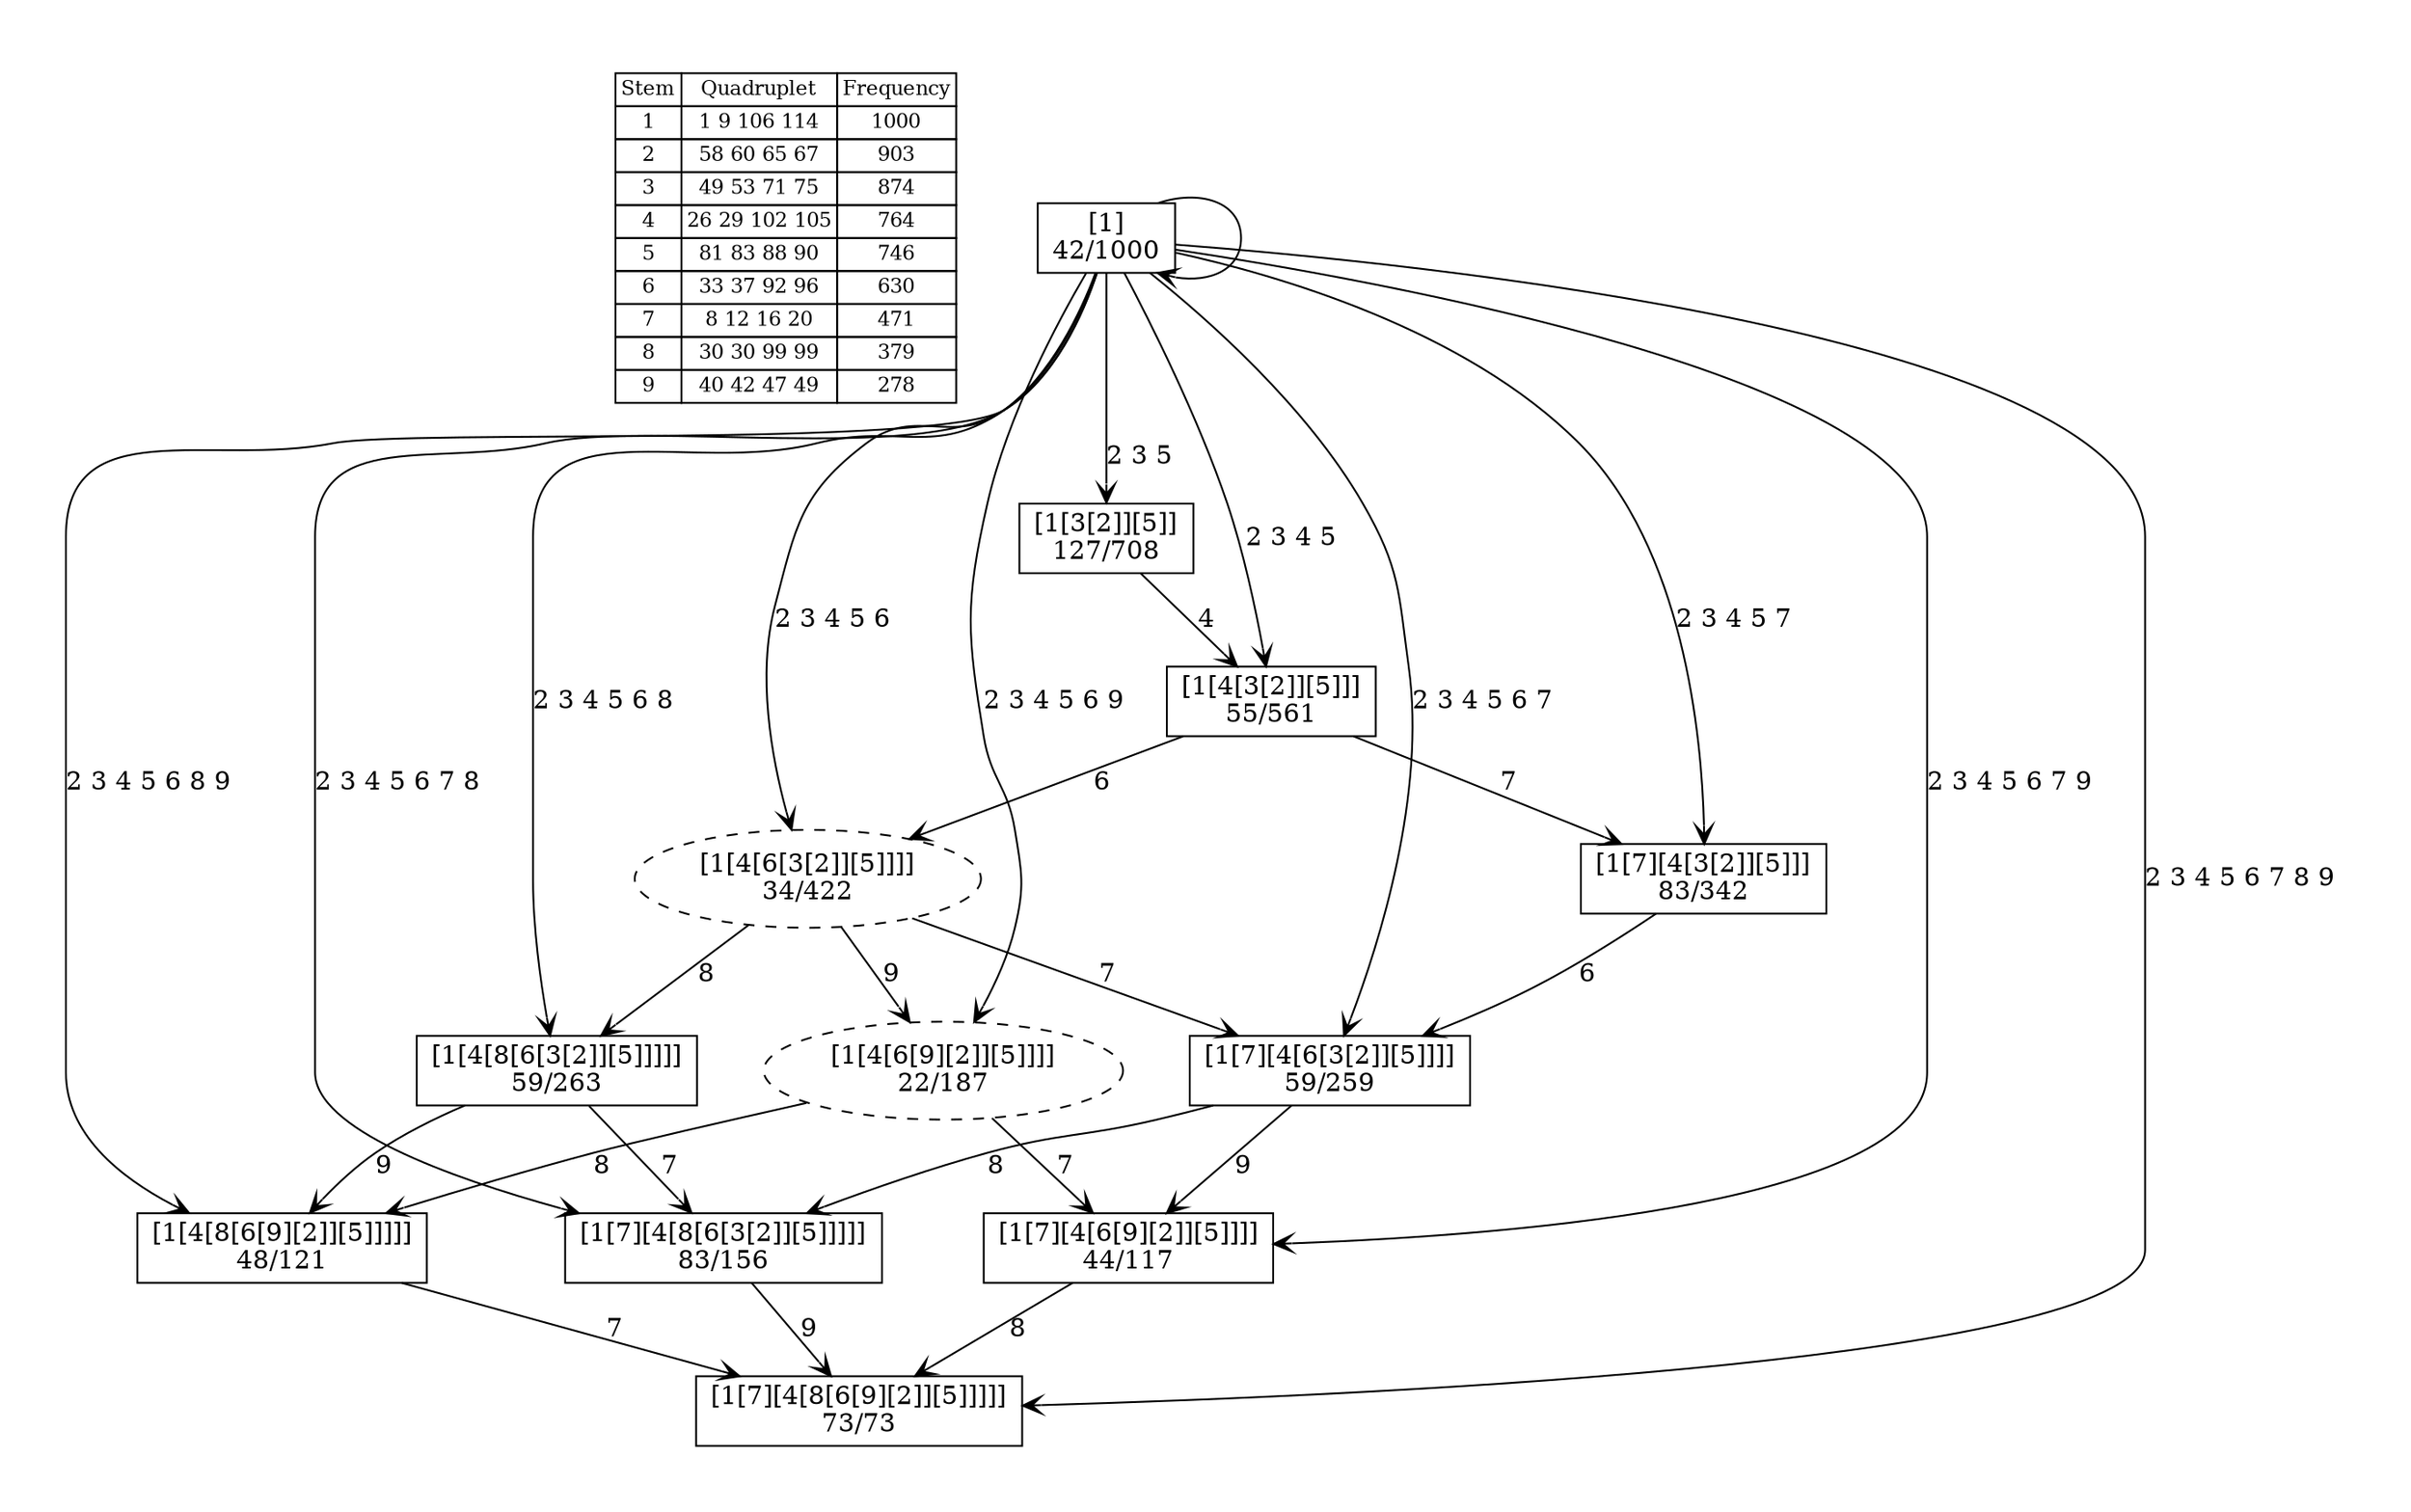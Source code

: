 digraph G {
	pad = 0.5;
	nodesep = 0.5;
"legend" [label = < <table border="0" cellborder="1" cellspacing="0"><tr><td>Stem</td><td>Quadruplet</td><td>Frequency</td></tr>
<tr><td>1</td><td>1 9 106 114</td><td>1000</td></tr>
<tr><td>2</td><td>58 60 65 67</td><td>903</td></tr>
<tr><td>3</td><td>49 53 71 75</td><td>874</td></tr>
<tr><td>4</td><td>26 29 102 105</td><td>764</td></tr>
<tr><td>5</td><td>81 83 88 90</td><td>746</td></tr>
<tr><td>6</td><td>33 37 92 96</td><td>630</td></tr>
<tr><td>7</td><td>8 12 16 20</td><td>471</td></tr>
<tr><td>8</td><td>30 30 99 99</td><td>379</td></tr>
<tr><td>9</td><td>40 42 47 49</td><td>278</td></tr>
</table>>, shape = plaintext, fontsize=11];
"1 2 3 5 " [shape = box];
"1 2 3 4 5 7 " [shape = box];
"1 2 3 4 5 6 7 8 " [shape = box];
"1 2 3 4 5 6 7 8 9 " [shape = box];
"1 2 3 4 5 6 7 " [shape = box];
"1 2 3 4 5 6 8 " [shape = box];
"1 2 3 4 5 " [shape = box];
"1 2 3 4 5 6 8 9 " [shape = box];
"1 2 3 4 5 6 7 9 " [shape = box];
"1 " [shape = box];
"1 2 3 4 5 6 " [style = dashed];
"1 2 3 4 5 6 9 " [style = dashed];
"1 2 3 5 " [label = "[1[3[2]][5]]\n127/708"];
"1 2 3 4 5 7 " [label = "[1[7][4[3[2]][5]]]\n83/342"];
"1 2 3 4 5 6 7 8 " [label = "[1[7][4[8[6[3[2]][5]]]]]\n83/156"];
"1 2 3 4 5 6 7 8 9 " [label = "[1[7][4[8[6[9][2]][5]]]]]\n73/73"];
"1 2 3 4 5 6 7 " [label = "[1[7][4[6[3[2]][5]]]]\n59/259"];
"1 2 3 4 5 6 8 " [label = "[1[4[8[6[3[2]][5]]]]]\n59/263"];
"1 2 3 4 5 " [label = "[1[4[3[2]][5]]]\n55/561"];
"1 2 3 4 5 6 8 9 " [label = "[1[4[8[6[9][2]][5]]]]]\n48/121"];
"1 2 3 4 5 6 7 9 " [label = "[1[7][4[6[9][2]][5]]]]\n44/117"];
"1 " [label = "[1]\n42/1000"];
"1 2 3 4 5 6 " [label = "[1[4[6[3[2]][5]]]]\n34/422"];
"1 2 3 4 5 6 9 " [label = "[1[4[6[9][2]][5]]]]\n22/187"];
"1 " [label = "[1]\n42/1000"];
"1 2 3 5 " -> "1 2 3 4 5 " [label = "4 ", arrowhead = vee];
"1 2 3 4 5 7 " -> "1 2 3 4 5 6 7 " [label = "6 ", arrowhead = vee];
"1 2 3 4 5 6 7 8 " -> "1 2 3 4 5 6 7 8 9 " [label = "9 ", arrowhead = vee];
"1 2 3 4 5 6 7 " -> "1 2 3 4 5 6 7 8 " [label = "8 ", arrowhead = vee];
"1 2 3 4 5 6 7 " -> "1 2 3 4 5 6 7 9 " [label = "9 ", arrowhead = vee];
"1 2 3 4 5 6 8 " -> "1 2 3 4 5 6 7 8 " [label = "7 ", arrowhead = vee];
"1 2 3 4 5 6 8 " -> "1 2 3 4 5 6 8 9 " [label = "9 ", arrowhead = vee];
"1 2 3 4 5 " -> "1 2 3 4 5 7 " [label = "7 ", arrowhead = vee];
"1 2 3 4 5 " -> "1 2 3 4 5 6 " [label = "6 ", arrowhead = vee];
"1 2 3 4 5 6 8 9 " -> "1 2 3 4 5 6 7 8 9 " [label = "7 ", arrowhead = vee];
"1 2 3 4 5 6 7 9 " -> "1 2 3 4 5 6 7 8 9 " [label = "8 ", arrowhead = vee];
"1 2 3 4 5 6 " -> "1 2 3 4 5 6 7 " [label = "7 ", arrowhead = vee];
"1 2 3 4 5 6 " -> "1 2 3 4 5 6 8 " [label = "8 ", arrowhead = vee];
"1 2 3 4 5 6 " -> "1 2 3 4 5 6 9 " [label = "9 ", arrowhead = vee];
"1 2 3 4 5 6 9 " -> "1 2 3 4 5 6 8 9 " [label = "8 ", arrowhead = vee];
"1 2 3 4 5 6 9 " -> "1 2 3 4 5 6 7 9 " [label = "7 ", arrowhead = vee];
"1 " -> "1 2 3 5 " [label = "2 3 5 ", arrowhead = vee];
"1 " -> "1 2 3 4 5 7 " [label = "2 3 4 5 7 ", arrowhead = vee];
"1 " -> "1 2 3 4 5 6 7 8 " [label = "2 3 4 5 6 7 8 ", arrowhead = vee];
"1 " -> "1 2 3 4 5 6 7 8 9 " [label = "2 3 4 5 6 7 8 9 ", arrowhead = vee];
"1 " -> "1 2 3 4 5 6 7 " [label = "2 3 4 5 6 7 ", arrowhead = vee];
"1 " -> "1 2 3 4 5 6 8 " [label = "2 3 4 5 6 8 ", arrowhead = vee];
"1 " -> "1 2 3 4 5 " [label = "2 3 4 5 ", arrowhead = vee];
"1 " -> "1 2 3 4 5 6 8 9 " [label = "2 3 4 5 6 8 9 ", arrowhead = vee];
"1 " -> "1 2 3 4 5 6 7 9 " [label = "2 3 4 5 6 7 9 ", arrowhead = vee];
"1 " -> "1 " [label = "", arrowhead = vee];
"1 " -> "1 2 3 4 5 6 " [label = "2 3 4 5 6 ", arrowhead = vee];
"1 " -> "1 2 3 4 5 6 9 " [label = "2 3 4 5 6 9 ", arrowhead = vee];
}